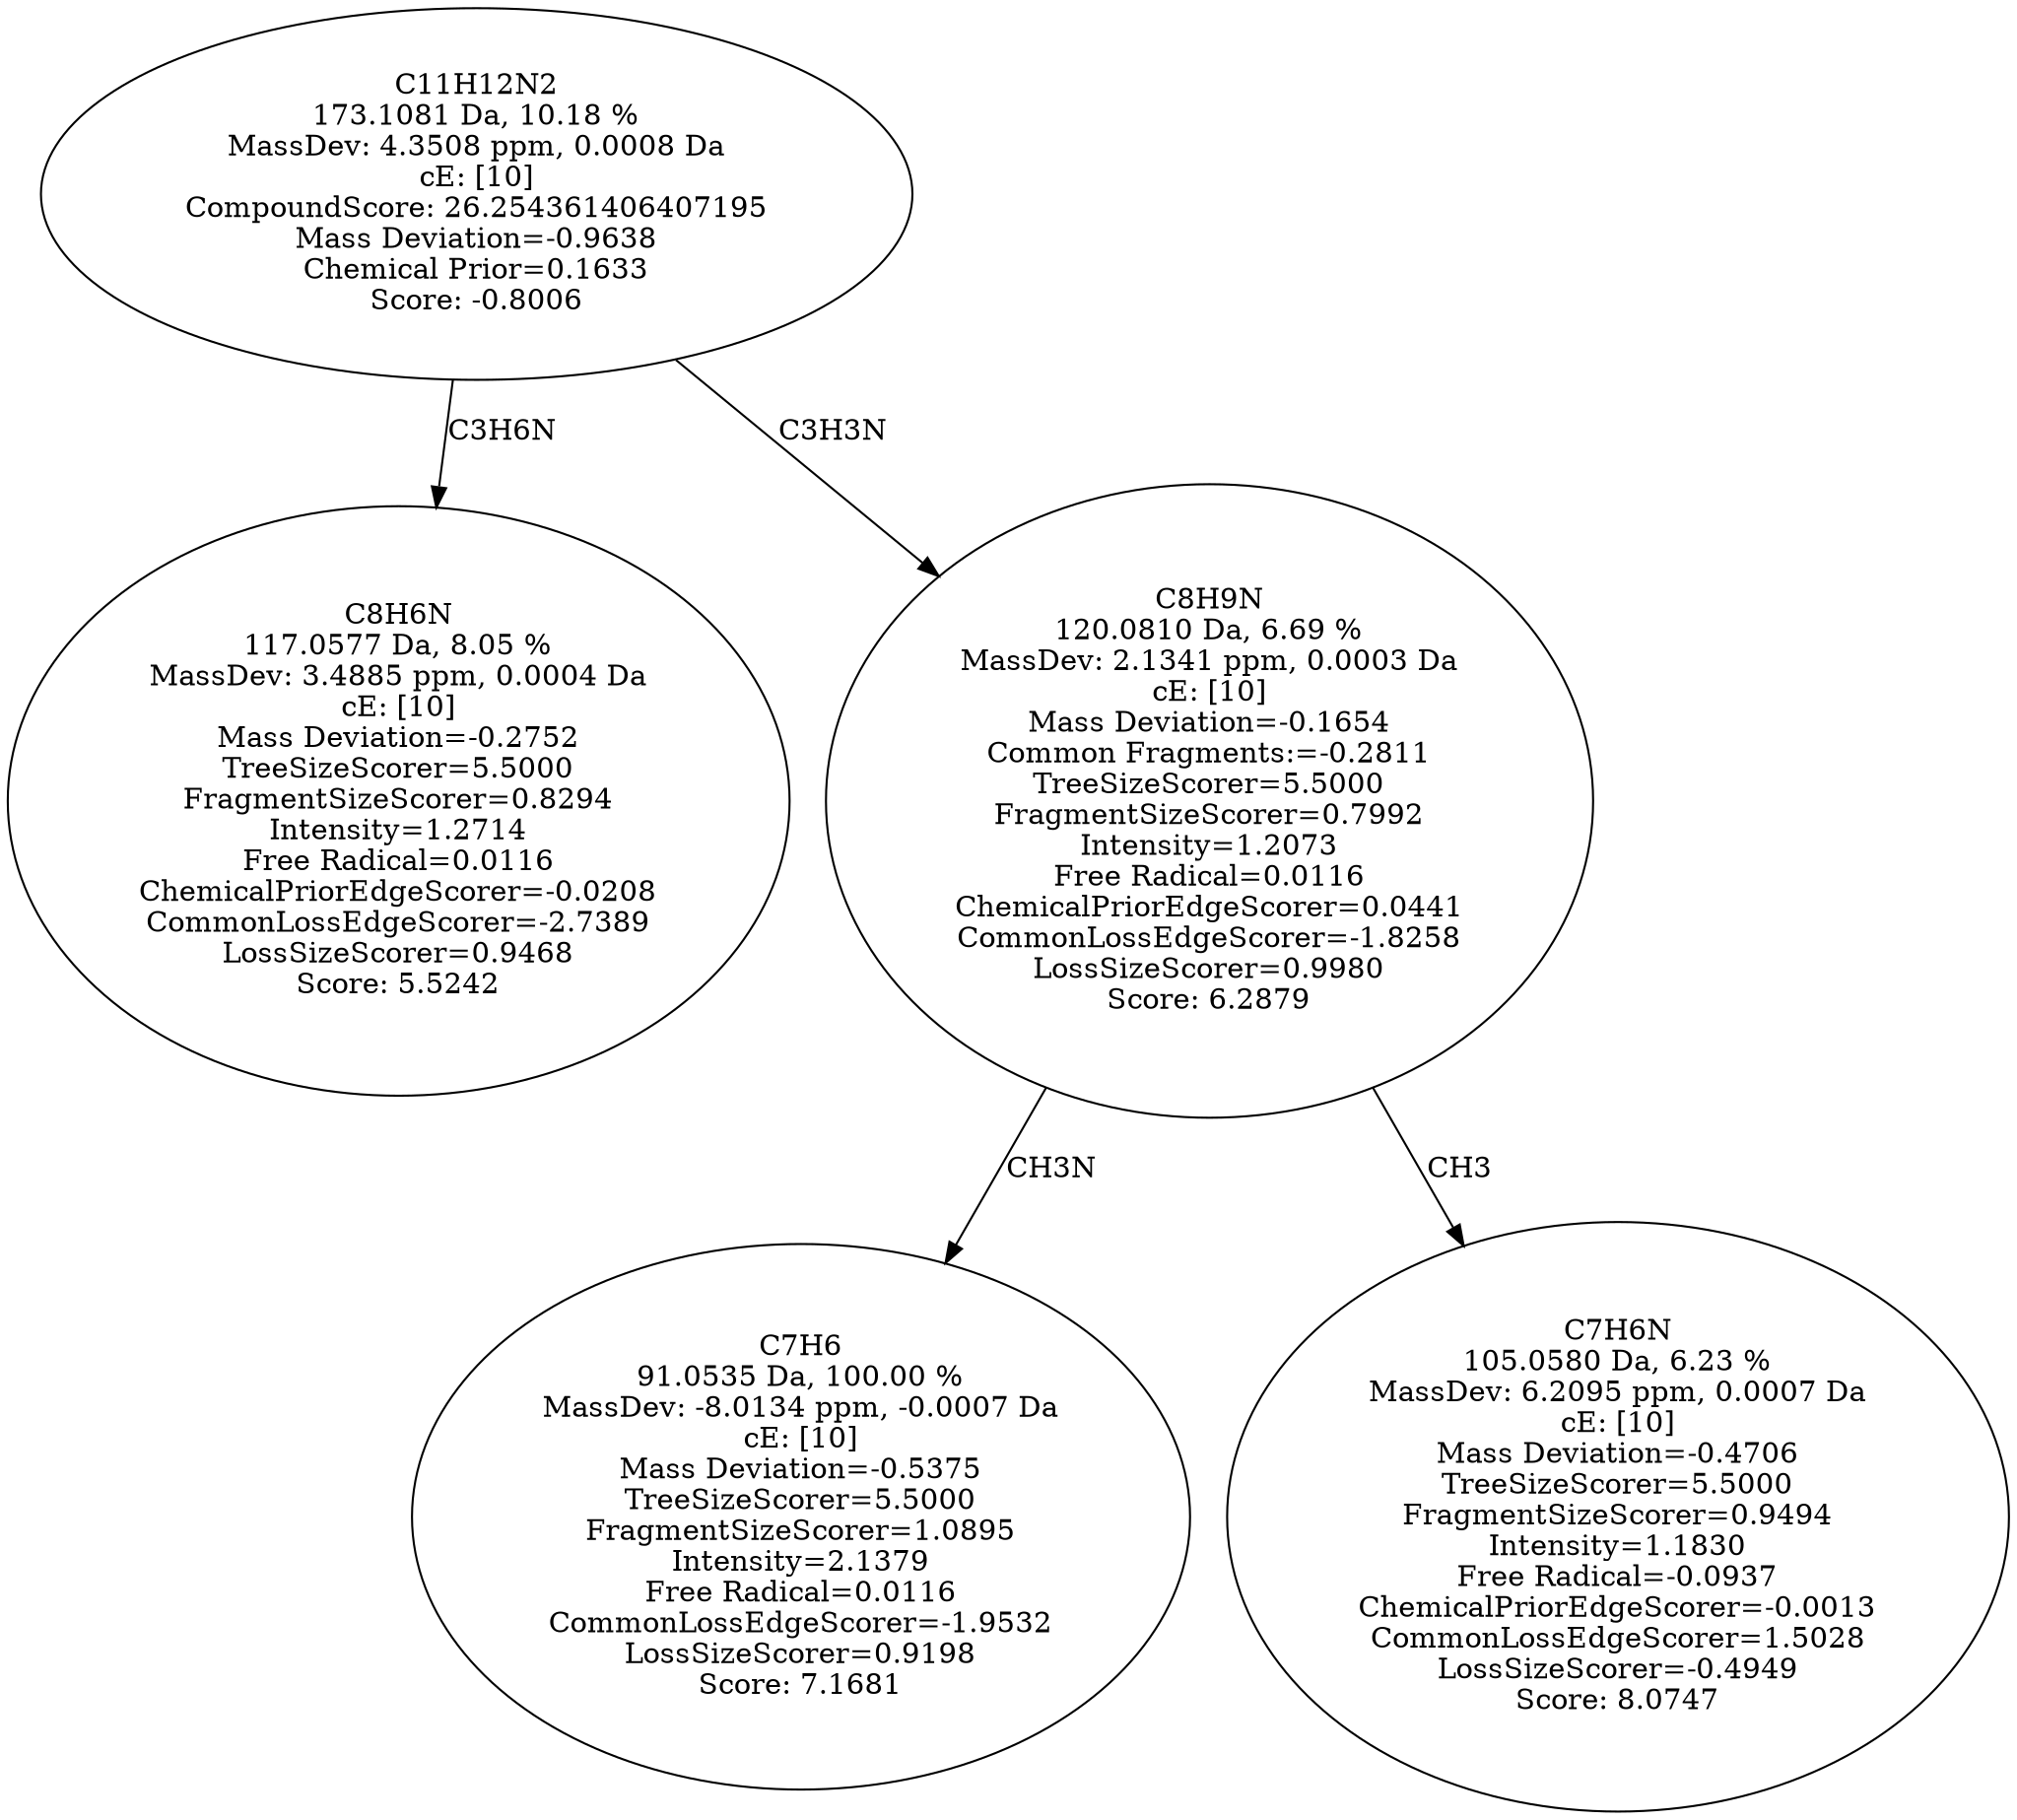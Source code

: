 strict digraph {
v1 [label="C8H6N\n117.0577 Da, 8.05 %\nMassDev: 3.4885 ppm, 0.0004 Da\ncE: [10]\nMass Deviation=-0.2752\nTreeSizeScorer=5.5000\nFragmentSizeScorer=0.8294\nIntensity=1.2714\nFree Radical=0.0116\nChemicalPriorEdgeScorer=-0.0208\nCommonLossEdgeScorer=-2.7389\nLossSizeScorer=0.9468\nScore: 5.5242"];
v2 [label="C7H6\n91.0535 Da, 100.00 %\nMassDev: -8.0134 ppm, -0.0007 Da\ncE: [10]\nMass Deviation=-0.5375\nTreeSizeScorer=5.5000\nFragmentSizeScorer=1.0895\nIntensity=2.1379\nFree Radical=0.0116\nCommonLossEdgeScorer=-1.9532\nLossSizeScorer=0.9198\nScore: 7.1681"];
v3 [label="C7H6N\n105.0580 Da, 6.23 %\nMassDev: 6.2095 ppm, 0.0007 Da\ncE: [10]\nMass Deviation=-0.4706\nTreeSizeScorer=5.5000\nFragmentSizeScorer=0.9494\nIntensity=1.1830\nFree Radical=-0.0937\nChemicalPriorEdgeScorer=-0.0013\nCommonLossEdgeScorer=1.5028\nLossSizeScorer=-0.4949\nScore: 8.0747"];
v4 [label="C8H9N\n120.0810 Da, 6.69 %\nMassDev: 2.1341 ppm, 0.0003 Da\ncE: [10]\nMass Deviation=-0.1654\nCommon Fragments:=-0.2811\nTreeSizeScorer=5.5000\nFragmentSizeScorer=0.7992\nIntensity=1.2073\nFree Radical=0.0116\nChemicalPriorEdgeScorer=0.0441\nCommonLossEdgeScorer=-1.8258\nLossSizeScorer=0.9980\nScore: 6.2879"];
v5 [label="C11H12N2\n173.1081 Da, 10.18 %\nMassDev: 4.3508 ppm, 0.0008 Da\ncE: [10]\nCompoundScore: 26.254361406407195\nMass Deviation=-0.9638\nChemical Prior=0.1633\nScore: -0.8006"];
v5 -> v1 [label="C3H6N"];
v4 -> v2 [label="CH3N"];
v4 -> v3 [label="CH3"];
v5 -> v4 [label="C3H3N"];
}